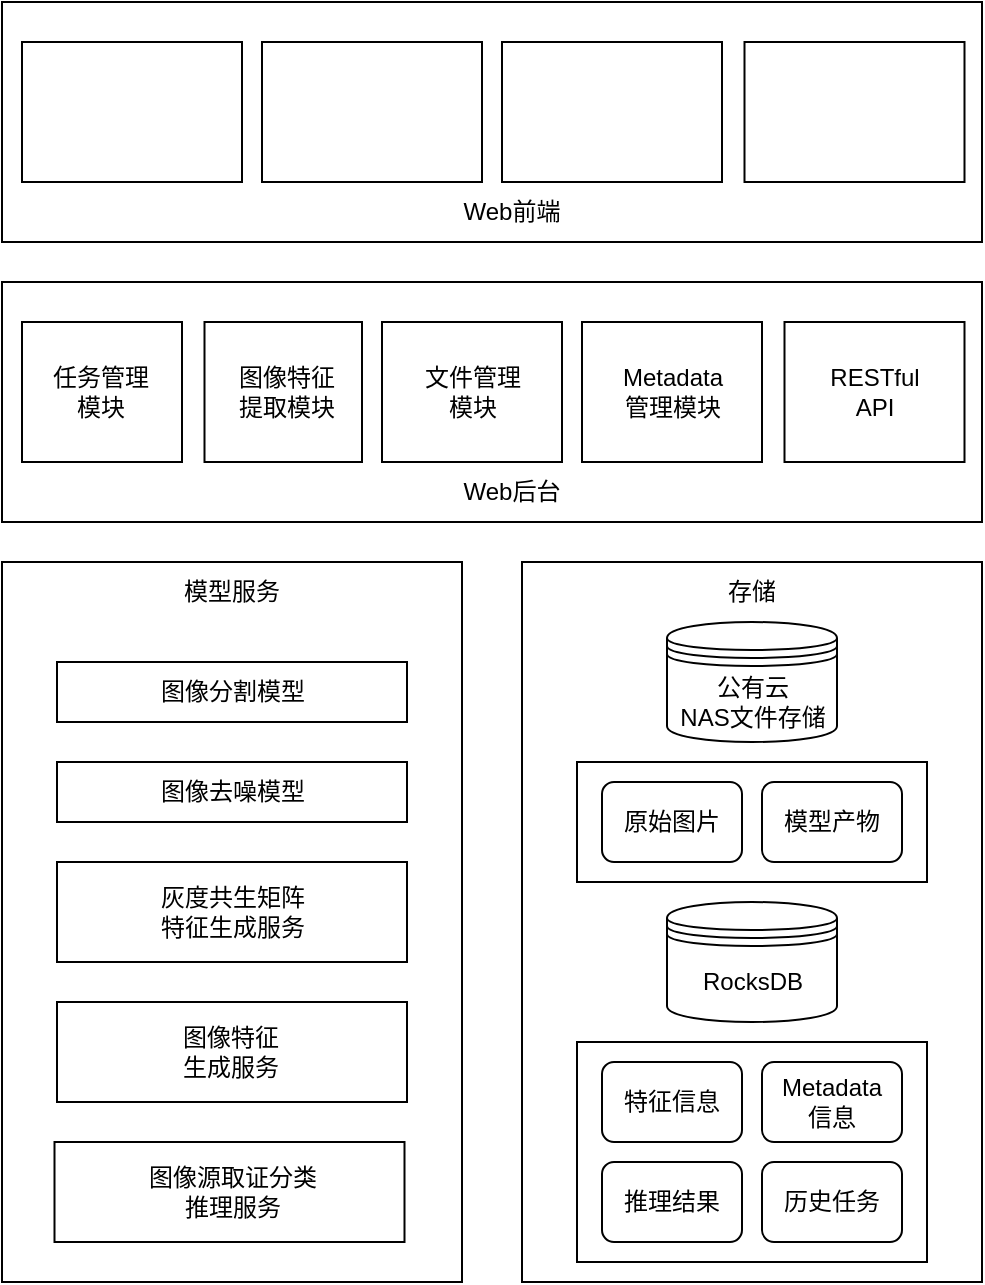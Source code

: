 <mxfile version="20.5.2" type="github">
  <diagram id="JsTCVBs2s0rYQZCpeuup" name="Page-1">
    <mxGraphModel dx="542" dy="474" grid="1" gridSize="10" guides="1" tooltips="1" connect="1" arrows="1" fold="1" page="1" pageScale="1" pageWidth="850" pageHeight="1100" math="0" shadow="0">
      <root>
        <mxCell id="0" />
        <mxCell id="1" parent="0" />
        <mxCell id="VcMnWwyvt8n1EcB4j0yQ-1" value="" style="rounded=0;whiteSpace=wrap;html=1;" vertex="1" parent="1">
          <mxGeometry x="140" y="60" width="490" height="120" as="geometry" />
        </mxCell>
        <mxCell id="VcMnWwyvt8n1EcB4j0yQ-2" value="" style="rounded=0;whiteSpace=wrap;html=1;" vertex="1" parent="1">
          <mxGeometry x="140" y="340" width="230" height="360" as="geometry" />
        </mxCell>
        <mxCell id="VcMnWwyvt8n1EcB4j0yQ-5" value="" style="rounded=0;whiteSpace=wrap;html=1;" vertex="1" parent="1">
          <mxGeometry x="400" y="340" width="230" height="360" as="geometry" />
        </mxCell>
        <mxCell id="VcMnWwyvt8n1EcB4j0yQ-9" value="存储" style="text;html=1;strokeColor=none;fillColor=none;align=center;verticalAlign=middle;whiteSpace=wrap;rounded=0;" vertex="1" parent="1">
          <mxGeometry x="485" y="340" width="60" height="30" as="geometry" />
        </mxCell>
        <mxCell id="VcMnWwyvt8n1EcB4j0yQ-10" value="" style="rounded=0;whiteSpace=wrap;html=1;" vertex="1" parent="1">
          <mxGeometry x="140" y="200" width="490" height="120" as="geometry" />
        </mxCell>
        <mxCell id="VcMnWwyvt8n1EcB4j0yQ-8" value="Web后台" style="text;html=1;strokeColor=none;fillColor=none;align=center;verticalAlign=middle;whiteSpace=wrap;rounded=0;" vertex="1" parent="1">
          <mxGeometry x="365" y="290" width="60" height="30" as="geometry" />
        </mxCell>
        <mxCell id="VcMnWwyvt8n1EcB4j0yQ-11" value="Web前端" style="text;html=1;strokeColor=none;fillColor=none;align=center;verticalAlign=middle;whiteSpace=wrap;rounded=0;" vertex="1" parent="1">
          <mxGeometry x="365" y="150" width="60" height="30" as="geometry" />
        </mxCell>
        <mxCell id="VcMnWwyvt8n1EcB4j0yQ-12" value="RocksDB" style="shape=datastore;whiteSpace=wrap;html=1;" vertex="1" parent="1">
          <mxGeometry x="472.5" y="510" width="85" height="60" as="geometry" />
        </mxCell>
        <mxCell id="VcMnWwyvt8n1EcB4j0yQ-13" value="模型服务" style="text;html=1;strokeColor=none;fillColor=none;align=center;verticalAlign=middle;whiteSpace=wrap;rounded=0;" vertex="1" parent="1">
          <mxGeometry x="225" y="340" width="60" height="30" as="geometry" />
        </mxCell>
        <mxCell id="VcMnWwyvt8n1EcB4j0yQ-14" value="公有云&lt;br&gt;NAS文件存储" style="shape=datastore;whiteSpace=wrap;html=1;" vertex="1" parent="1">
          <mxGeometry x="472.5" y="370" width="85" height="60" as="geometry" />
        </mxCell>
        <mxCell id="VcMnWwyvt8n1EcB4j0yQ-15" value="" style="verticalLabelPosition=bottom;verticalAlign=top;html=1;shape=mxgraph.basic.rect;fillColor2=none;strokeWidth=1;size=20;indent=5;" vertex="1" parent="1">
          <mxGeometry x="427.5" y="440" width="175" height="60" as="geometry" />
        </mxCell>
        <mxCell id="VcMnWwyvt8n1EcB4j0yQ-16" value="" style="verticalLabelPosition=bottom;verticalAlign=top;html=1;shape=mxgraph.basic.rect;fillColor2=none;strokeWidth=1;size=20;indent=5;" vertex="1" parent="1">
          <mxGeometry x="427.5" y="580" width="175" height="110" as="geometry" />
        </mxCell>
        <mxCell id="VcMnWwyvt8n1EcB4j0yQ-17" value="原始图片" style="rounded=1;whiteSpace=wrap;html=1;" vertex="1" parent="1">
          <mxGeometry x="440" y="450" width="70" height="40" as="geometry" />
        </mxCell>
        <mxCell id="VcMnWwyvt8n1EcB4j0yQ-18" value="模型产物" style="rounded=1;whiteSpace=wrap;html=1;" vertex="1" parent="1">
          <mxGeometry x="520" y="450" width="70" height="40" as="geometry" />
        </mxCell>
        <mxCell id="VcMnWwyvt8n1EcB4j0yQ-19" value="特征信息" style="rounded=1;whiteSpace=wrap;html=1;" vertex="1" parent="1">
          <mxGeometry x="440" y="590" width="70" height="40" as="geometry" />
        </mxCell>
        <mxCell id="VcMnWwyvt8n1EcB4j0yQ-20" value="Metadata&lt;br&gt;信息" style="rounded=1;whiteSpace=wrap;html=1;" vertex="1" parent="1">
          <mxGeometry x="520" y="590" width="70" height="40" as="geometry" />
        </mxCell>
        <mxCell id="VcMnWwyvt8n1EcB4j0yQ-21" value="推理结果" style="rounded=1;whiteSpace=wrap;html=1;" vertex="1" parent="1">
          <mxGeometry x="440" y="640" width="70" height="40" as="geometry" />
        </mxCell>
        <mxCell id="VcMnWwyvt8n1EcB4j0yQ-22" value="历史任务" style="rounded=1;whiteSpace=wrap;html=1;" vertex="1" parent="1">
          <mxGeometry x="520" y="640" width="70" height="40" as="geometry" />
        </mxCell>
        <mxCell id="VcMnWwyvt8n1EcB4j0yQ-23" value="" style="verticalLabelPosition=bottom;verticalAlign=top;html=1;shape=mxgraph.basic.rect;fillColor2=none;strokeWidth=1;size=20;indent=5;" vertex="1" parent="1">
          <mxGeometry x="167.5" y="390" width="175" height="30" as="geometry" />
        </mxCell>
        <mxCell id="VcMnWwyvt8n1EcB4j0yQ-26" value="图像分割模型" style="text;html=1;strokeColor=none;fillColor=none;align=center;verticalAlign=middle;whiteSpace=wrap;rounded=0;" vertex="1" parent="1">
          <mxGeometry x="207.5" y="390" width="95" height="30" as="geometry" />
        </mxCell>
        <mxCell id="VcMnWwyvt8n1EcB4j0yQ-28" value="" style="verticalLabelPosition=bottom;verticalAlign=top;html=1;shape=mxgraph.basic.rect;fillColor2=none;strokeWidth=1;size=20;indent=5;" vertex="1" parent="1">
          <mxGeometry x="167.5" y="440" width="175" height="30" as="geometry" />
        </mxCell>
        <mxCell id="VcMnWwyvt8n1EcB4j0yQ-29" value="图像去噪模型" style="text;html=1;strokeColor=none;fillColor=none;align=center;verticalAlign=middle;whiteSpace=wrap;rounded=0;" vertex="1" parent="1">
          <mxGeometry x="207.5" y="440" width="95" height="30" as="geometry" />
        </mxCell>
        <mxCell id="VcMnWwyvt8n1EcB4j0yQ-30" value="" style="verticalLabelPosition=bottom;verticalAlign=top;html=1;shape=mxgraph.basic.rect;fillColor2=none;strokeWidth=1;size=20;indent=5;" vertex="1" parent="1">
          <mxGeometry x="167.5" y="490" width="175" height="50" as="geometry" />
        </mxCell>
        <mxCell id="VcMnWwyvt8n1EcB4j0yQ-31" value="灰度共生矩阵&lt;br&gt;特征生成服务" style="text;html=1;strokeColor=none;fillColor=none;align=center;verticalAlign=middle;whiteSpace=wrap;rounded=0;" vertex="1" parent="1">
          <mxGeometry x="207.5" y="500" width="95" height="30" as="geometry" />
        </mxCell>
        <mxCell id="VcMnWwyvt8n1EcB4j0yQ-34" value="" style="verticalLabelPosition=bottom;verticalAlign=top;html=1;shape=mxgraph.basic.rect;fillColor2=none;strokeWidth=1;size=20;indent=5;" vertex="1" parent="1">
          <mxGeometry x="167.5" y="560" width="175" height="50" as="geometry" />
        </mxCell>
        <mxCell id="VcMnWwyvt8n1EcB4j0yQ-35" value="图像特征&lt;br&gt;生成服务" style="text;html=1;strokeColor=none;fillColor=none;align=center;verticalAlign=middle;whiteSpace=wrap;rounded=0;" vertex="1" parent="1">
          <mxGeometry x="207.5" y="570" width="92.5" height="30" as="geometry" />
        </mxCell>
        <mxCell id="VcMnWwyvt8n1EcB4j0yQ-36" value="" style="verticalLabelPosition=bottom;verticalAlign=top;html=1;shape=mxgraph.basic.rect;fillColor2=none;strokeWidth=1;size=20;indent=5;" vertex="1" parent="1">
          <mxGeometry x="166.25" y="630" width="175" height="50" as="geometry" />
        </mxCell>
        <mxCell id="VcMnWwyvt8n1EcB4j0yQ-37" value="图像源取证分类推理服务" style="text;html=1;strokeColor=none;fillColor=none;align=center;verticalAlign=middle;whiteSpace=wrap;rounded=0;" vertex="1" parent="1">
          <mxGeometry x="207.5" y="640" width="95" height="30" as="geometry" />
        </mxCell>
        <mxCell id="VcMnWwyvt8n1EcB4j0yQ-39" value="" style="verticalLabelPosition=bottom;verticalAlign=top;html=1;shape=mxgraph.basic.rect;fillColor2=none;strokeWidth=1;size=20;indent=5;" vertex="1" parent="1">
          <mxGeometry x="150" y="220" width="80" height="70" as="geometry" />
        </mxCell>
        <mxCell id="VcMnWwyvt8n1EcB4j0yQ-40" value="任务管理模块" style="text;html=1;strokeColor=none;fillColor=none;align=center;verticalAlign=middle;whiteSpace=wrap;rounded=0;" vertex="1" parent="1">
          <mxGeometry x="159.38" y="240" width="61.25" height="30" as="geometry" />
        </mxCell>
        <mxCell id="VcMnWwyvt8n1EcB4j0yQ-41" value="" style="verticalLabelPosition=bottom;verticalAlign=top;html=1;shape=mxgraph.basic.rect;fillColor2=none;strokeWidth=1;size=20;indent=5;" vertex="1" parent="1">
          <mxGeometry x="241.25" y="220" width="78.75" height="70" as="geometry" />
        </mxCell>
        <mxCell id="VcMnWwyvt8n1EcB4j0yQ-43" value="图像特征提取模块" style="text;html=1;strokeColor=none;fillColor=none;align=center;verticalAlign=middle;whiteSpace=wrap;rounded=0;" vertex="1" parent="1">
          <mxGeometry x="255" y="240" width="55" height="30" as="geometry" />
        </mxCell>
        <mxCell id="VcMnWwyvt8n1EcB4j0yQ-45" value="" style="verticalLabelPosition=bottom;verticalAlign=top;html=1;shape=mxgraph.basic.rect;fillColor2=none;strokeWidth=1;size=20;indent=5;" vertex="1" parent="1">
          <mxGeometry x="330" y="220" width="90" height="70" as="geometry" />
        </mxCell>
        <mxCell id="VcMnWwyvt8n1EcB4j0yQ-46" value="文件管理&lt;br&gt;模块" style="text;html=1;strokeColor=none;fillColor=none;align=center;verticalAlign=middle;whiteSpace=wrap;rounded=0;" vertex="1" parent="1">
          <mxGeometry x="343.75" y="240" width="62.5" height="30" as="geometry" />
        </mxCell>
        <mxCell id="VcMnWwyvt8n1EcB4j0yQ-47" value="" style="verticalLabelPosition=bottom;verticalAlign=top;html=1;shape=mxgraph.basic.rect;fillColor2=none;strokeWidth=1;size=20;indent=5;" vertex="1" parent="1">
          <mxGeometry x="430" y="220" width="90" height="70" as="geometry" />
        </mxCell>
        <mxCell id="VcMnWwyvt8n1EcB4j0yQ-48" value="Metadata管理模块" style="text;html=1;strokeColor=none;fillColor=none;align=center;verticalAlign=middle;whiteSpace=wrap;rounded=0;" vertex="1" parent="1">
          <mxGeometry x="443.75" y="240" width="62.5" height="30" as="geometry" />
        </mxCell>
        <mxCell id="VcMnWwyvt8n1EcB4j0yQ-50" value="" style="verticalLabelPosition=bottom;verticalAlign=top;html=1;shape=mxgraph.basic.rect;fillColor2=none;strokeWidth=1;size=20;indent=5;" vertex="1" parent="1">
          <mxGeometry x="531.25" y="220" width="90" height="70" as="geometry" />
        </mxCell>
        <mxCell id="VcMnWwyvt8n1EcB4j0yQ-51" value="RESTful API" style="text;html=1;strokeColor=none;fillColor=none;align=center;verticalAlign=middle;whiteSpace=wrap;rounded=0;" vertex="1" parent="1">
          <mxGeometry x="545" y="240" width="62.5" height="30" as="geometry" />
        </mxCell>
        <mxCell id="VcMnWwyvt8n1EcB4j0yQ-52" value="" style="verticalLabelPosition=bottom;verticalAlign=top;html=1;shape=mxgraph.basic.rect;fillColor2=none;strokeWidth=1;size=20;indent=5;" vertex="1" parent="1">
          <mxGeometry x="150" y="80" width="110" height="70" as="geometry" />
        </mxCell>
        <mxCell id="VcMnWwyvt8n1EcB4j0yQ-53" value="" style="verticalLabelPosition=bottom;verticalAlign=top;html=1;shape=mxgraph.basic.rect;fillColor2=none;strokeWidth=1;size=20;indent=5;" vertex="1" parent="1">
          <mxGeometry x="270" y="80" width="110" height="70" as="geometry" />
        </mxCell>
        <mxCell id="VcMnWwyvt8n1EcB4j0yQ-54" value="" style="verticalLabelPosition=bottom;verticalAlign=top;html=1;shape=mxgraph.basic.rect;fillColor2=none;strokeWidth=1;size=20;indent=5;" vertex="1" parent="1">
          <mxGeometry x="390" y="80" width="110" height="70" as="geometry" />
        </mxCell>
        <mxCell id="VcMnWwyvt8n1EcB4j0yQ-55" value="" style="verticalLabelPosition=bottom;verticalAlign=top;html=1;shape=mxgraph.basic.rect;fillColor2=none;strokeWidth=1;size=20;indent=5;" vertex="1" parent="1">
          <mxGeometry x="511.25" y="80" width="110" height="70" as="geometry" />
        </mxCell>
      </root>
    </mxGraphModel>
  </diagram>
</mxfile>
